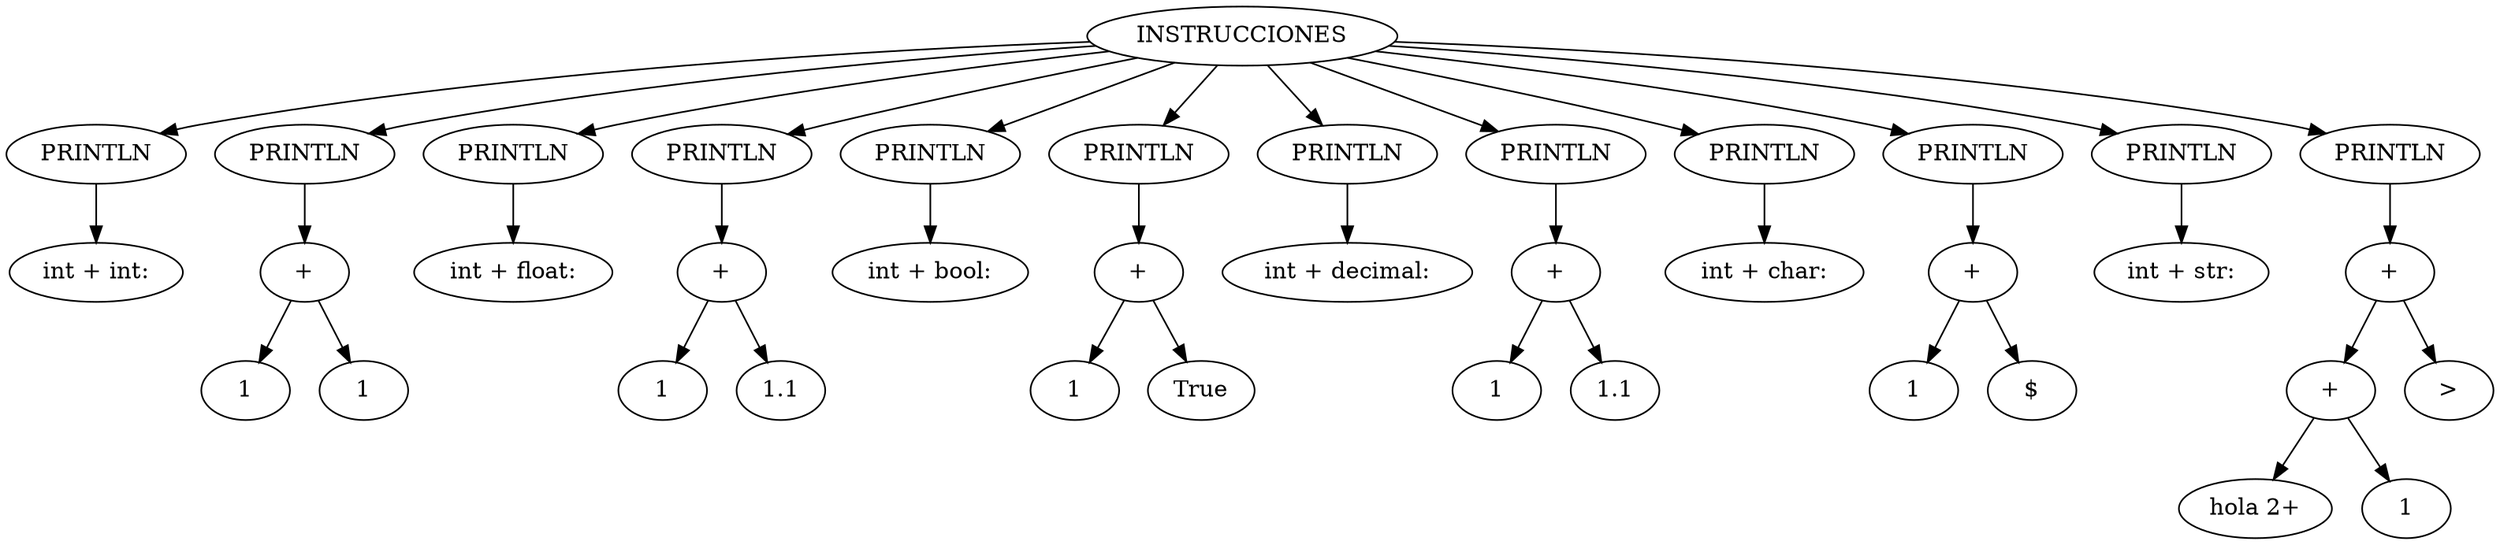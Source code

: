 digraph {
	0 [label = "INSTRUCCIONES"];
	1 [label = "PRINTLN"];
	2 [label = "int + int:"];
	3 [label = "PRINTLN"];
	4 [label = "+"];
	5 [label = "1"];
	6 [label = "1"];
	7 [label = "PRINTLN"];
	8 [label = "int + float:"];
	9 [label = "PRINTLN"];
	10 [label = "+"];
	11 [label = "1"];
	12 [label = "1.1"];
	13 [label = "PRINTLN"];
	14 [label = "int + bool:"];
	15 [label = "PRINTLN"];
	16 [label = "+"];
	17 [label = "1"];
	18 [label = "True"];
	19 [label = "PRINTLN"];
	20 [label = "int + decimal:"];
	21 [label = "PRINTLN"];
	22 [label = "+"];
	23 [label = "1"];
	24 [label = "1.1"];
	25 [label = "PRINTLN"];
	26 [label = "int + char:"];
	27 [label = "PRINTLN"];
	28 [label = "+"];
	29 [label = "1"];
	30 [label = "$"];
	31 [label = "PRINTLN"];
	32 [label = "int + str:"];
	33 [label = "PRINTLN"];
	34 [label = "+"];
	35 [label = "+"];
	36 [label = "hola 2+"];
	37 [label = "1"];
	38 [label = ">"];
	0 -> 1;
	1 -> 2;
	0 -> 3;
	3 -> 4;
	4 -> 5;
	4 -> 6;
	0 -> 7;
	7 -> 8;
	0 -> 9;
	9 -> 10;
	10 -> 11;
	10 -> 12;
	0 -> 13;
	13 -> 14;
	0 -> 15;
	15 -> 16;
	16 -> 17;
	16 -> 18;
	0 -> 19;
	19 -> 20;
	0 -> 21;
	21 -> 22;
	22 -> 23;
	22 -> 24;
	0 -> 25;
	25 -> 26;
	0 -> 27;
	27 -> 28;
	28 -> 29;
	28 -> 30;
	0 -> 31;
	31 -> 32;
	0 -> 33;
	33 -> 34;
	34 -> 35;
	35 -> 36;
	35 -> 37;
	34 -> 38;
}

